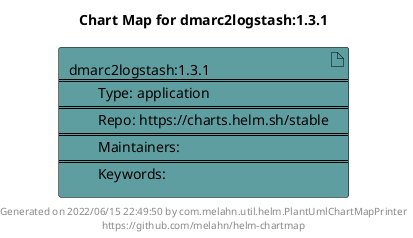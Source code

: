 @startuml
skinparam linetype ortho
skinparam backgroundColor white
skinparam usecaseBorderColor black
skinparam usecaseArrowColor LightSlateGray
skinparam artifactBorderColor black
skinparam artifactArrowColor LightSlateGray

title Chart Map for dmarc2logstash:1.3.1

'There is one referenced Helm Chart
artifact "dmarc2logstash:1.3.1\n====\n\tType: application\n====\n\tRepo: https://charts.helm.sh/stable\n====\n\tMaintainers: \n====\n\tKeywords: " as dmarc2logstash_1_3_1 #CadetBlue

'There are 0 referenced Docker Images

'Chart Dependencies

center footer Generated on 2022/06/15 22:49:50 by com.melahn.util.helm.PlantUmlChartMapPrinter\nhttps://github.com/melahn/helm-chartmap
@enduml
